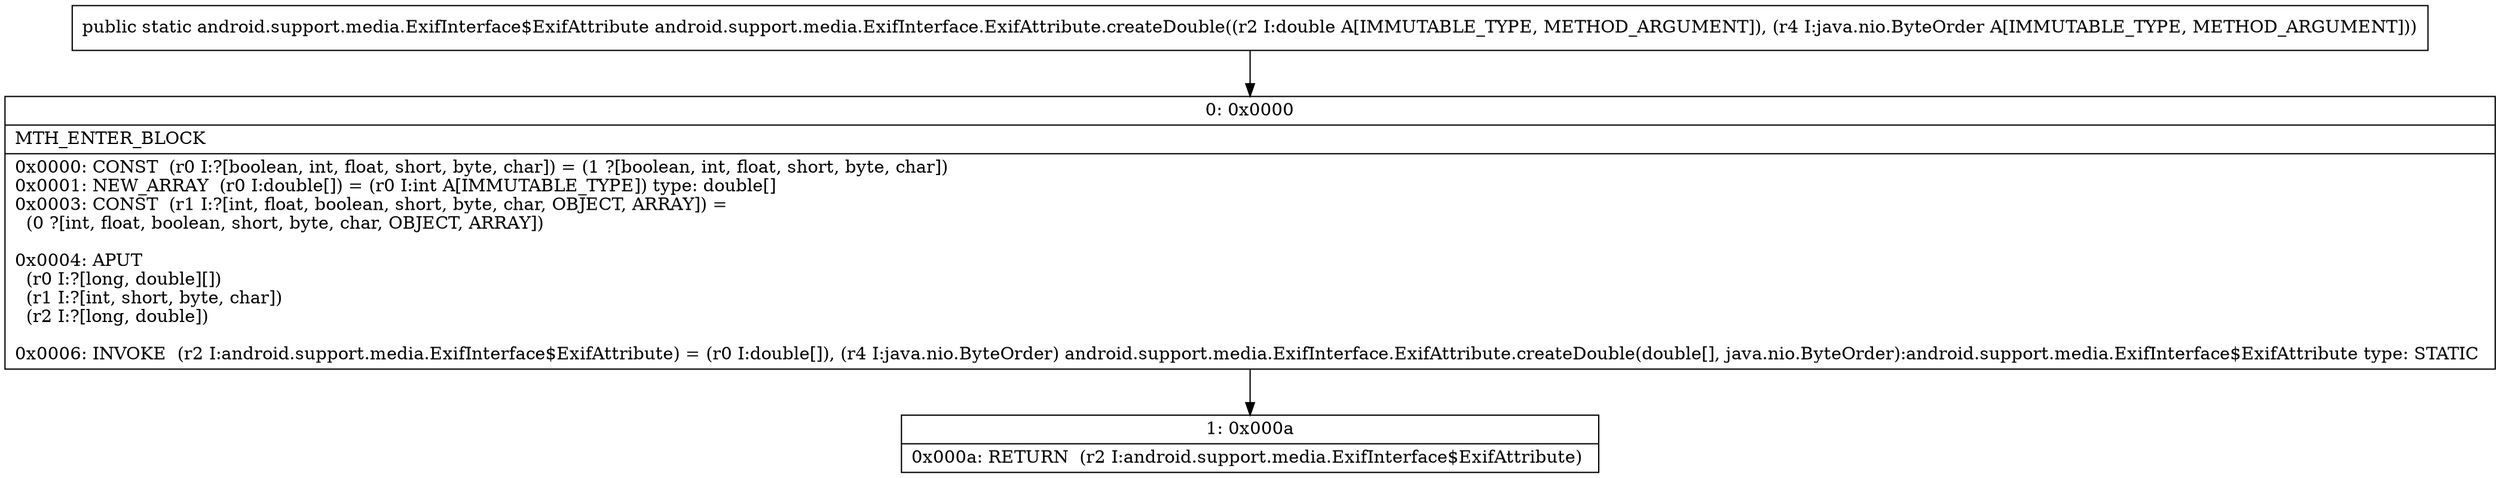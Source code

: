 digraph "CFG forandroid.support.media.ExifInterface.ExifAttribute.createDouble(DLjava\/nio\/ByteOrder;)Landroid\/support\/media\/ExifInterface$ExifAttribute;" {
Node_0 [shape=record,label="{0\:\ 0x0000|MTH_ENTER_BLOCK\l|0x0000: CONST  (r0 I:?[boolean, int, float, short, byte, char]) = (1 ?[boolean, int, float, short, byte, char]) \l0x0001: NEW_ARRAY  (r0 I:double[]) = (r0 I:int A[IMMUTABLE_TYPE]) type: double[] \l0x0003: CONST  (r1 I:?[int, float, boolean, short, byte, char, OBJECT, ARRAY]) = \l  (0 ?[int, float, boolean, short, byte, char, OBJECT, ARRAY])\l \l0x0004: APUT  \l  (r0 I:?[long, double][])\l  (r1 I:?[int, short, byte, char])\l  (r2 I:?[long, double])\l \l0x0006: INVOKE  (r2 I:android.support.media.ExifInterface$ExifAttribute) = (r0 I:double[]), (r4 I:java.nio.ByteOrder) android.support.media.ExifInterface.ExifAttribute.createDouble(double[], java.nio.ByteOrder):android.support.media.ExifInterface$ExifAttribute type: STATIC \l}"];
Node_1 [shape=record,label="{1\:\ 0x000a|0x000a: RETURN  (r2 I:android.support.media.ExifInterface$ExifAttribute) \l}"];
MethodNode[shape=record,label="{public static android.support.media.ExifInterface$ExifAttribute android.support.media.ExifInterface.ExifAttribute.createDouble((r2 I:double A[IMMUTABLE_TYPE, METHOD_ARGUMENT]), (r4 I:java.nio.ByteOrder A[IMMUTABLE_TYPE, METHOD_ARGUMENT])) }"];
MethodNode -> Node_0;
Node_0 -> Node_1;
}

